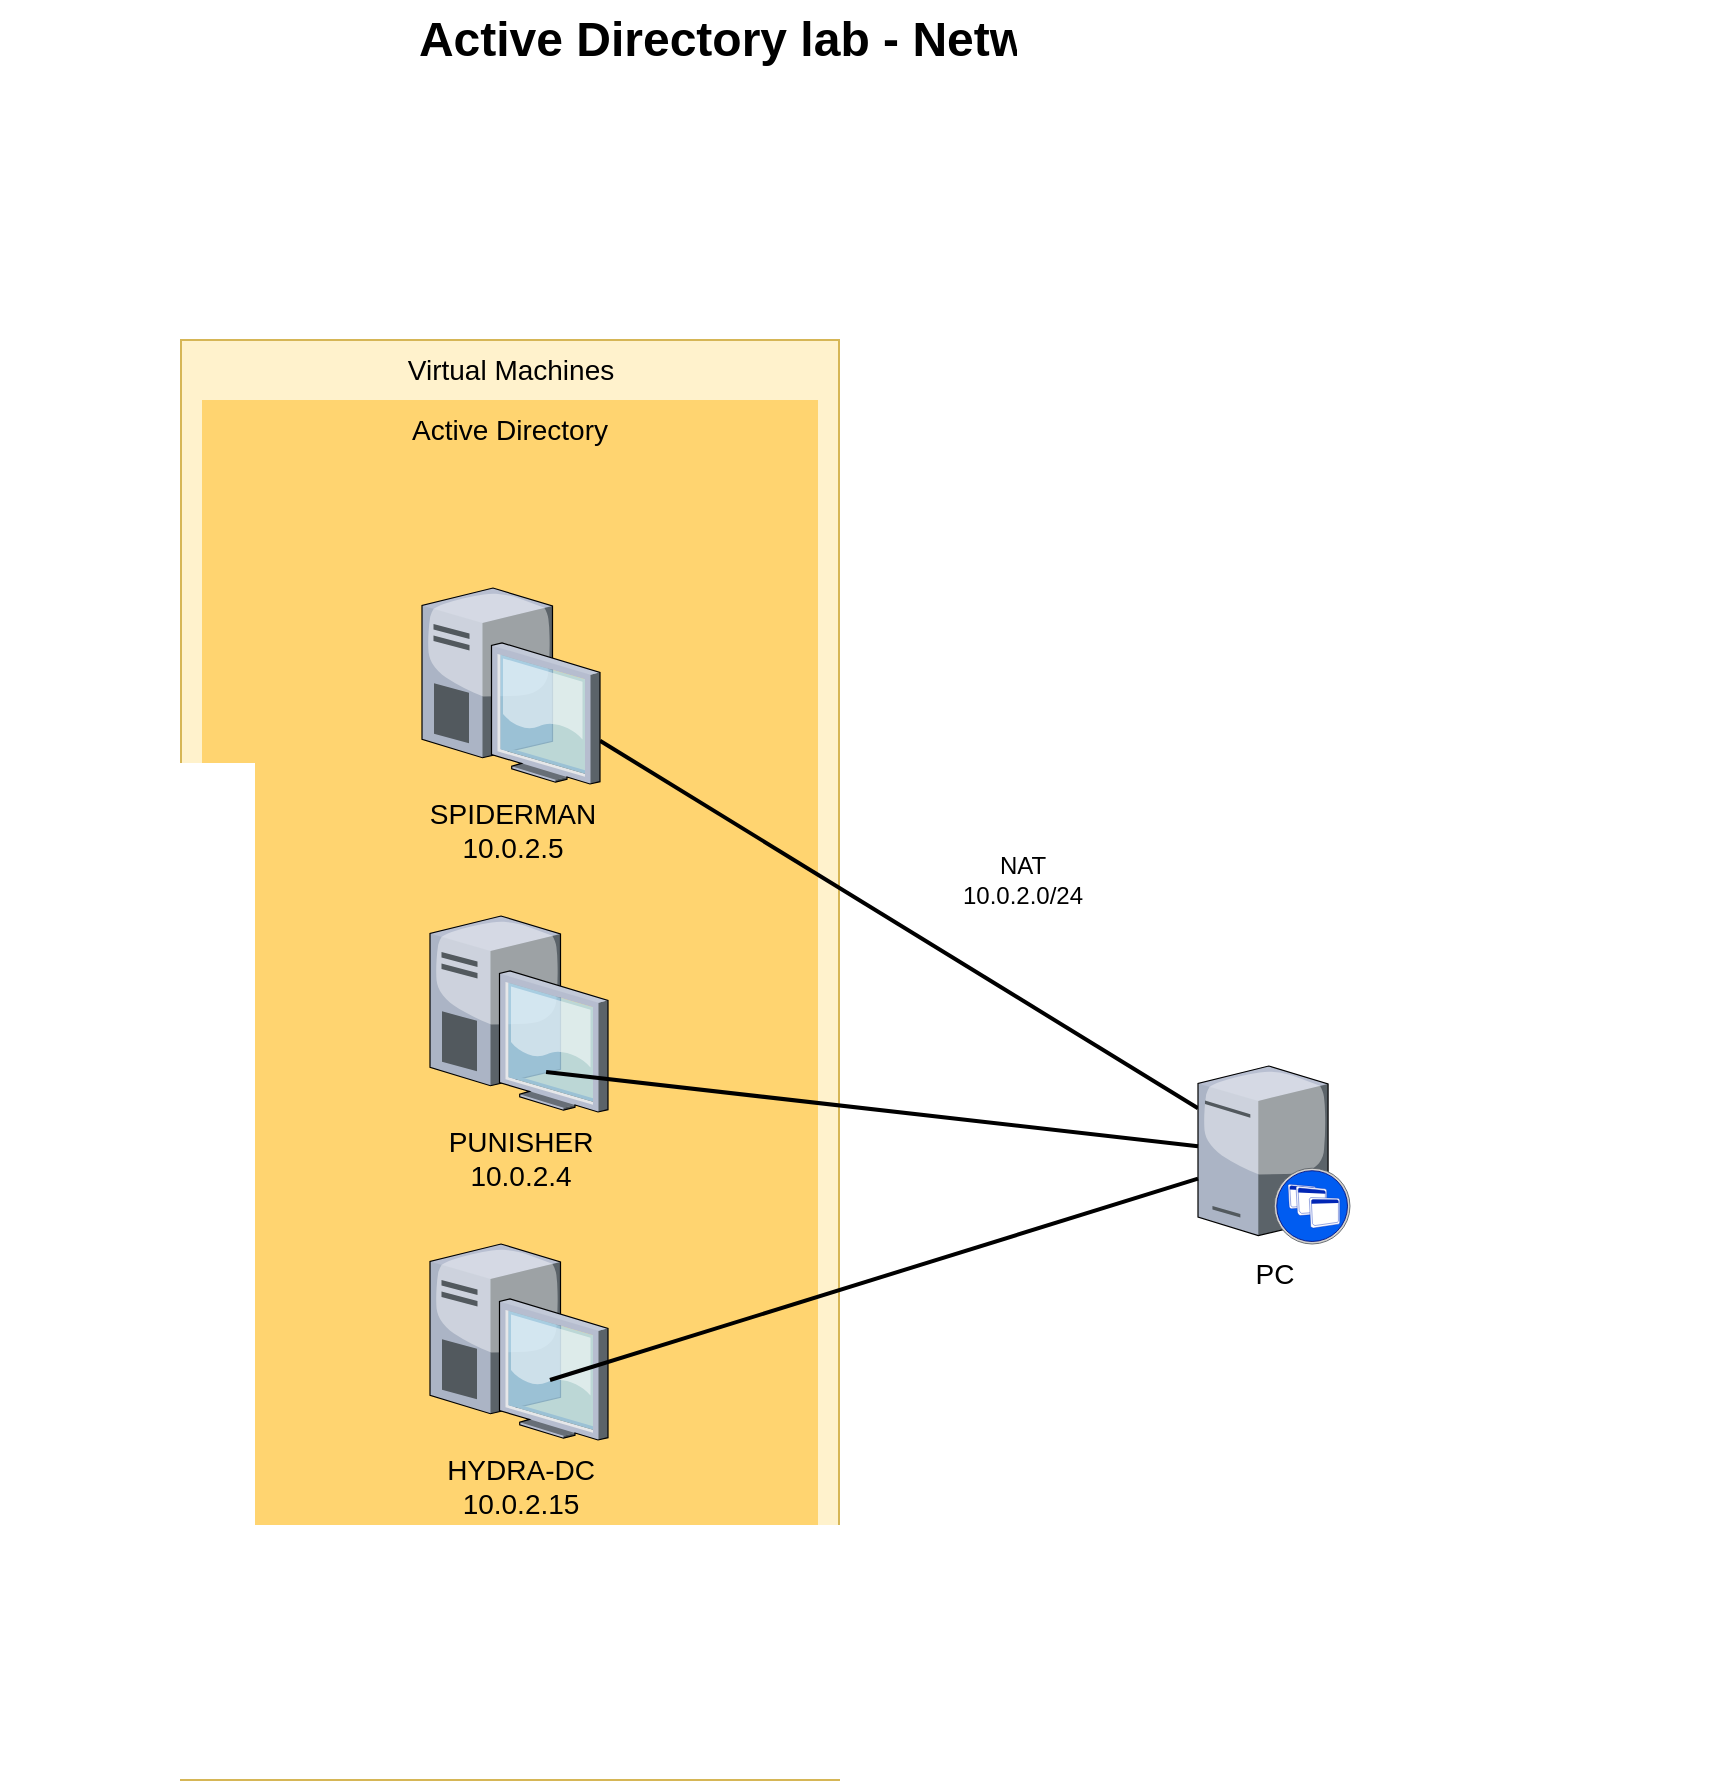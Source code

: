 <mxfile version="22.1.5" type="device">
  <diagram name="Page-1" id="e3a06f82-3646-2815-327d-82caf3d4e204">
    <mxGraphModel dx="2074" dy="1110" grid="1" gridSize="10" guides="1" tooltips="1" connect="1" arrows="1" fold="1" page="1" pageScale="1.5" pageWidth="1169" pageHeight="826" background="none" math="0" shadow="0">
      <root>
        <mxCell id="0" style=";html=1;" />
        <mxCell id="1" style=";html=1;" parent="0" />
        <mxCell id="TEOFu60Q1NvdzAo3ua6q-8" value="Virtual Machines" style="whiteSpace=wrap;html=1;fillColor=#fff2cc;fontSize=14;strokeColor=#d6b656;verticalAlign=top;" vertex="1" parent="1">
          <mxGeometry x="589.5" y="200" width="329" height="720" as="geometry" />
        </mxCell>
        <mxCell id="6a7d8f32e03d9370-57" value="Active Directory" style="whiteSpace=wrap;html=1;fillColor=#FFD470;gradientColor=none;fontSize=14;strokeColor=none;verticalAlign=top;" parent="1" vertex="1">
          <mxGeometry x="600" y="230" width="308" height="680" as="geometry" />
        </mxCell>
        <mxCell id="6a7d8f32e03d9370-3" value="HYDRA-DC&lt;br&gt;10.0.2.15" style="verticalLabelPosition=bottom;aspect=fixed;html=1;verticalAlign=top;strokeColor=none;shape=mxgraph.citrix.desktop;fillColor=#66B2FF;gradientColor=#0066CC;fontSize=14;" parent="1" vertex="1">
          <mxGeometry x="714" y="652" width="89" height="98" as="geometry" />
        </mxCell>
        <mxCell id="6a7d8f32e03d9370-4" value="PUNISHER&lt;br style=&quot;border-color: var(--border-color);&quot;&gt;10.0.2.4" style="verticalLabelPosition=bottom;aspect=fixed;html=1;verticalAlign=top;strokeColor=none;shape=mxgraph.citrix.desktop;fillColor=#66B2FF;gradientColor=#0066CC;fontSize=14;" parent="1" vertex="1">
          <mxGeometry x="714" y="488.0" width="89" height="98" as="geometry" />
        </mxCell>
        <mxCell id="6a7d8f32e03d9370-32" style="edgeStyle=none;rounded=0;html=1;startSize=10;endSize=10;jettySize=auto;orthogonalLoop=1;fontSize=14;endArrow=none;endFill=0;strokeWidth=2;" parent="1" source="6a7d8f32e03d9370-5" target="6a7d8f32e03d9370-12" edge="1">
          <mxGeometry relative="1" as="geometry" />
        </mxCell>
        <mxCell id="6a7d8f32e03d9370-5" value="SPIDERMAN&lt;br style=&quot;border-color: var(--border-color);&quot;&gt;10.0.2.5" style="verticalLabelPosition=bottom;aspect=fixed;html=1;verticalAlign=top;strokeColor=none;shape=mxgraph.citrix.desktop;fillColor=#66B2FF;gradientColor=#0066CC;fontSize=14;" parent="1" vertex="1">
          <mxGeometry x="710" y="324.0" width="89" height="98" as="geometry" />
        </mxCell>
        <mxCell id="6a7d8f32e03d9370-12" value="PC" style="verticalLabelPosition=bottom;aspect=fixed;html=1;verticalAlign=top;strokeColor=none;shape=mxgraph.citrix.xenapp_server;fillColor=#66B2FF;gradientColor=#0066CC;fontSize=14;" parent="1" vertex="1">
          <mxGeometry x="1098" y="563" width="76" height="89" as="geometry" />
        </mxCell>
        <mxCell id="6a7d8f32e03d9370-62" value="Active Directory lab - Network Diagram" style="text;strokeColor=none;fillColor=none;html=1;fontSize=24;fontStyle=1;verticalAlign=middle;align=center;" parent="1" vertex="1">
          <mxGeometry x="499" y="30" width="861" height="40" as="geometry" />
        </mxCell>
        <mxCell id="TEOFu60Q1NvdzAo3ua6q-3" style="edgeStyle=none;rounded=0;html=1;startSize=10;endSize=10;jettySize=auto;orthogonalLoop=1;fontSize=14;endArrow=none;endFill=0;strokeWidth=2;exitX=0.674;exitY=0.694;exitDx=0;exitDy=0;exitPerimeter=0;" edge="1" parent="1" source="6a7d8f32e03d9370-3" target="6a7d8f32e03d9370-12">
          <mxGeometry relative="1" as="geometry">
            <mxPoint x="827" y="860" as="sourcePoint" />
            <mxPoint x="1518" y="728" as="targetPoint" />
          </mxGeometry>
        </mxCell>
        <mxCell id="TEOFu60Q1NvdzAo3ua6q-4" style="edgeStyle=none;rounded=0;html=1;startSize=10;endSize=10;jettySize=auto;orthogonalLoop=1;fontSize=14;endArrow=none;endFill=0;strokeWidth=2;exitX=0.652;exitY=0.796;exitDx=0;exitDy=0;exitPerimeter=0;" edge="1" parent="1" source="6a7d8f32e03d9370-4" target="6a7d8f32e03d9370-12">
          <mxGeometry relative="1" as="geometry">
            <mxPoint x="784" y="730" as="sourcePoint" />
            <mxPoint x="1517" y="731" as="targetPoint" />
          </mxGeometry>
        </mxCell>
        <mxCell id="TEOFu60Q1NvdzAo3ua6q-5" value="NAT&lt;br&gt;10.0.2.0/24" style="text;html=1;align=center;verticalAlign=middle;resizable=0;points=[];autosize=1;strokeColor=none;fillColor=none;" vertex="1" parent="1">
          <mxGeometry x="970" y="450" width="80" height="40" as="geometry" />
        </mxCell>
      </root>
    </mxGraphModel>
  </diagram>
</mxfile>
